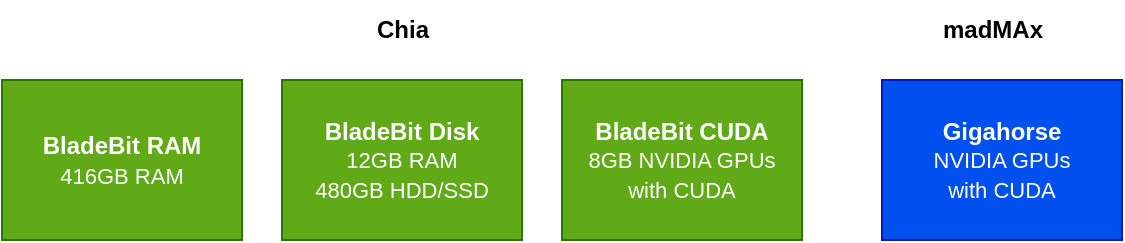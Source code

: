 <mxfile version="21.2.1" type="device">
  <diagram name="Page-1" id="kzCVKgHHyriFXRUVI2zW">
    <mxGraphModel dx="1385" dy="797" grid="1" gridSize="10" guides="1" tooltips="1" connect="1" arrows="1" fold="1" page="1" pageScale="1" pageWidth="640" pageHeight="200" math="0" shadow="0">
      <root>
        <mxCell id="0" />
        <mxCell id="1" parent="0" />
        <mxCell id="6pD-UOqGXuLdC1MG8zGI-3" value="&lt;b&gt;BladeBit RAM&lt;br&gt;&lt;/b&gt;&lt;font style=&quot;font-size: 11px;&quot;&gt;416GB RAM&lt;/font&gt;" style="rounded=0;whiteSpace=wrap;html=1;fillColor=#60a917;fontColor=#ffffff;strokeColor=#2D7600;" vertex="1" parent="1">
          <mxGeometry x="40" y="80" width="120" height="80" as="geometry" />
        </mxCell>
        <mxCell id="6pD-UOqGXuLdC1MG8zGI-4" value="&lt;b&gt;BladeBit Disk&lt;br&gt;&lt;/b&gt;&lt;font style=&quot;font-size: 11px;&quot;&gt;12GB RAM&lt;br&gt;480GB HDD/SSD&lt;br&gt;&lt;/font&gt;" style="rounded=0;whiteSpace=wrap;html=1;fillColor=#60a917;fontColor=#ffffff;strokeColor=#2D7600;" vertex="1" parent="1">
          <mxGeometry x="180" y="80" width="120" height="80" as="geometry" />
        </mxCell>
        <mxCell id="6pD-UOqGXuLdC1MG8zGI-7" value="&lt;b&gt;Gigahorse&lt;br&gt;&lt;/b&gt;&lt;font style=&quot;font-size: 11px;&quot;&gt;NVIDIA GPUs&lt;br&gt;with CUDA&lt;/font&gt;" style="rounded=0;whiteSpace=wrap;html=1;fillColor=#0050ef;fontColor=#ffffff;strokeColor=#001DBC;" vertex="1" parent="1">
          <mxGeometry x="480" y="80" width="120" height="80" as="geometry" />
        </mxCell>
        <mxCell id="6pD-UOqGXuLdC1MG8zGI-8" value="&lt;b&gt;BladeBit CUDA&lt;br&gt;&lt;/b&gt;&lt;font style=&quot;font-size: 11px;&quot;&gt;8GB NVIDIA GPUs&lt;br&gt;with CUDA&lt;br&gt;&lt;/font&gt;" style="rounded=0;whiteSpace=wrap;html=1;fillColor=#60a917;fontColor=#ffffff;strokeColor=#2D7600;" vertex="1" parent="1">
          <mxGeometry x="320" y="80" width="120" height="80" as="geometry" />
        </mxCell>
        <mxCell id="6pD-UOqGXuLdC1MG8zGI-13" value="Chia" style="text;html=1;align=center;verticalAlign=middle;resizable=0;points=[];autosize=1;strokeColor=none;fillColor=none;fontSize=12;fontStyle=1" vertex="1" parent="1">
          <mxGeometry x="215" y="40" width="50" height="30" as="geometry" />
        </mxCell>
        <mxCell id="6pD-UOqGXuLdC1MG8zGI-14" value="madMAx" style="text;html=1;align=center;verticalAlign=middle;resizable=0;points=[];autosize=1;strokeColor=none;fillColor=none;fontSize=12;fontStyle=1" vertex="1" parent="1">
          <mxGeometry x="500" y="40" width="70" height="30" as="geometry" />
        </mxCell>
      </root>
    </mxGraphModel>
  </diagram>
</mxfile>
